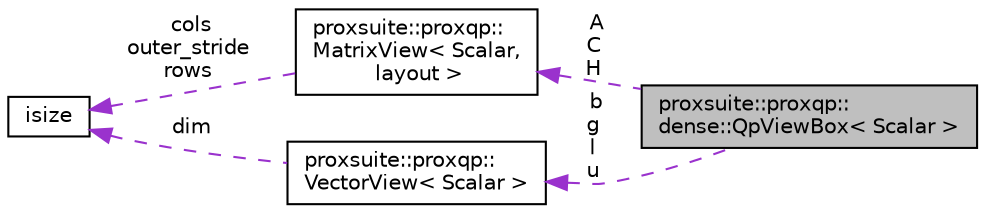 digraph "proxsuite::proxqp::dense::QpViewBox&lt; Scalar &gt;"
{
 // LATEX_PDF_SIZE
  bgcolor="transparent";
  edge [fontname="Helvetica",fontsize="10",labelfontname="Helvetica",labelfontsize="10"];
  node [fontname="Helvetica",fontsize="10",shape=record];
  rankdir="LR";
  Node1 [label="proxsuite::proxqp::\ldense::QpViewBox\< Scalar \>",height=0.2,width=0.4,color="black", fillcolor="grey75", style="filled", fontcolor="black",tooltip=" "];
  Node2 -> Node1 [dir="back",color="darkorchid3",fontsize="10",style="dashed",label=" A\nC\nH" ,fontname="Helvetica"];
  Node2 [label="proxsuite::proxqp::\lMatrixView\< Scalar,\l layout \>",height=0.2,width=0.4,color="black",URL="$structproxsuite_1_1proxqp_1_1_matrix_view.html",tooltip=" "];
  Node3 -> Node2 [dir="back",color="darkorchid3",fontsize="10",style="dashed",label=" cols\nouter_stride\nrows" ,fontname="Helvetica"];
  Node3 [label="isize",height=0.2,width=0.4,color="black",tooltip=" "];
  Node4 -> Node1 [dir="back",color="darkorchid3",fontsize="10",style="dashed",label=" b\ng\nl\nu" ,fontname="Helvetica"];
  Node4 [label="proxsuite::proxqp::\lVectorView\< Scalar \>",height=0.2,width=0.4,color="black",URL="$structproxsuite_1_1proxqp_1_1_vector_view.html",tooltip=" "];
  Node3 -> Node4 [dir="back",color="darkorchid3",fontsize="10",style="dashed",label=" dim" ,fontname="Helvetica"];
}
